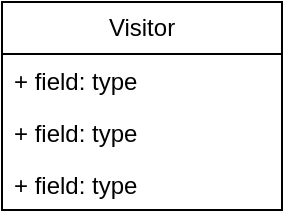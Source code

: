 <mxfile version="21.6.8" type="github">
  <diagram name="Page-1" id="__23Zr8NrXP4IO-P82z5">
    <mxGraphModel dx="1102" dy="504" grid="1" gridSize="10" guides="1" tooltips="1" connect="1" arrows="1" fold="1" page="1" pageScale="1" pageWidth="3840" pageHeight="2400" math="0" shadow="0">
      <root>
        <mxCell id="0" />
        <mxCell id="1" parent="0" />
        <mxCell id="yr1395sCWhafURDdAYXA-1" value="Visitor" style="swimlane;fontStyle=0;childLayout=stackLayout;horizontal=1;startSize=26;fillColor=none;horizontalStack=0;resizeParent=1;resizeParentMax=0;resizeLast=0;collapsible=1;marginBottom=0;whiteSpace=wrap;html=1;" vertex="1" parent="1">
          <mxGeometry x="420" y="260" width="140" height="104" as="geometry" />
        </mxCell>
        <mxCell id="yr1395sCWhafURDdAYXA-2" value="+ field: type" style="text;strokeColor=none;fillColor=none;align=left;verticalAlign=top;spacingLeft=4;spacingRight=4;overflow=hidden;rotatable=0;points=[[0,0.5],[1,0.5]];portConstraint=eastwest;whiteSpace=wrap;html=1;" vertex="1" parent="yr1395sCWhafURDdAYXA-1">
          <mxGeometry y="26" width="140" height="26" as="geometry" />
        </mxCell>
        <mxCell id="yr1395sCWhafURDdAYXA-3" value="+ field: type" style="text;strokeColor=none;fillColor=none;align=left;verticalAlign=top;spacingLeft=4;spacingRight=4;overflow=hidden;rotatable=0;points=[[0,0.5],[1,0.5]];portConstraint=eastwest;whiteSpace=wrap;html=1;" vertex="1" parent="yr1395sCWhafURDdAYXA-1">
          <mxGeometry y="52" width="140" height="26" as="geometry" />
        </mxCell>
        <mxCell id="yr1395sCWhafURDdAYXA-4" value="+ field: type" style="text;strokeColor=none;fillColor=none;align=left;verticalAlign=top;spacingLeft=4;spacingRight=4;overflow=hidden;rotatable=0;points=[[0,0.5],[1,0.5]];portConstraint=eastwest;whiteSpace=wrap;html=1;" vertex="1" parent="yr1395sCWhafURDdAYXA-1">
          <mxGeometry y="78" width="140" height="26" as="geometry" />
        </mxCell>
      </root>
    </mxGraphModel>
  </diagram>
</mxfile>
